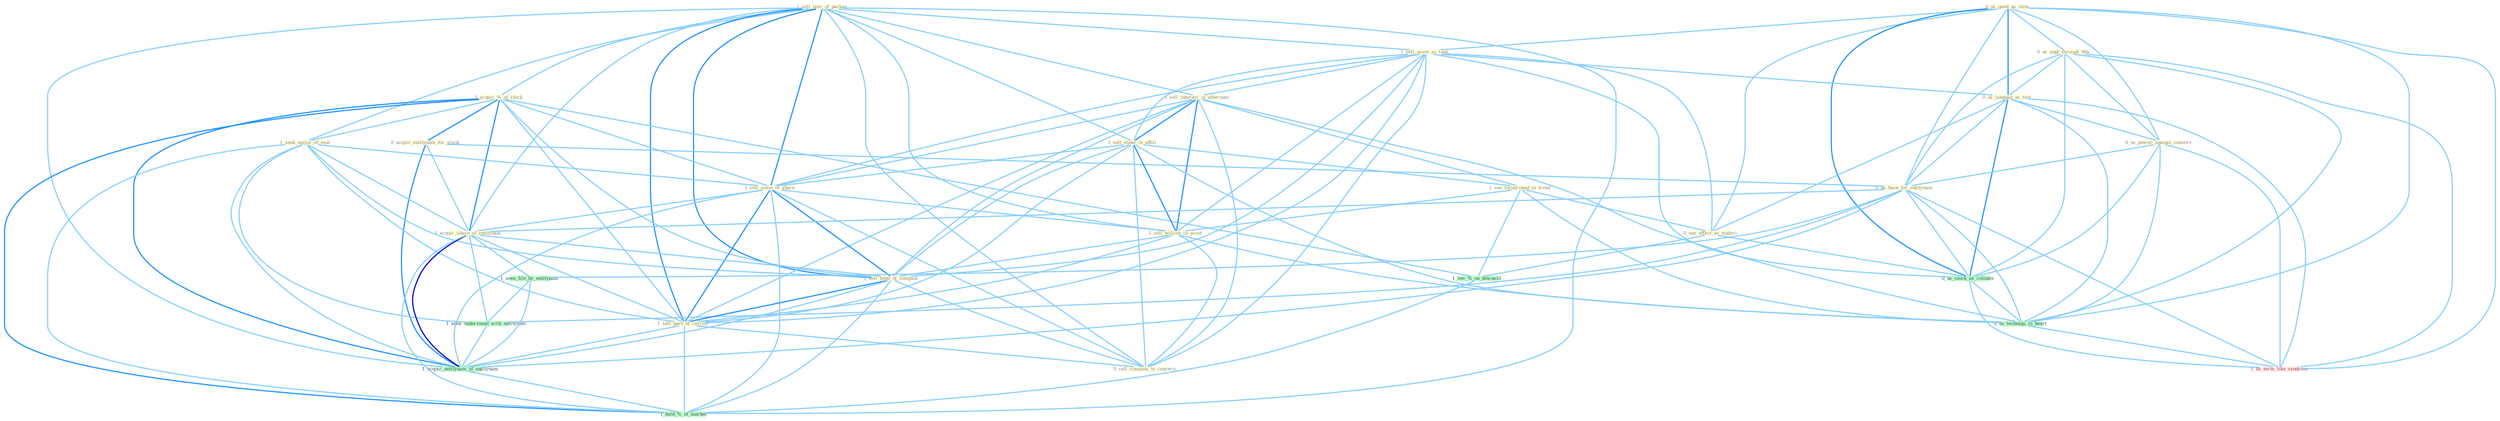 Graph G{ 
    node
    [shape=polygon,style=filled,width=.5,height=.06,color="#BDFCC9",fixedsize=true,fontsize=4,
    fontcolor="#2f4f4f"];
    {node
    [color="#ffffe0", fontcolor="#8b7d6b"] "0_us_good_as_item " "0_us_angl_through_'80s " "1_sell_piec_of_packag " "1_sell_asset_as_loan " "1_acquir_%_of_stock " "0_acquir_entitynam_for_stock " "1_seek_major_of_seat " "1_sell_interest_in_othernum " "0_us_languag_as_tool " "1_sell_stake_in_affili " "1_sell_some_of_share " "1_see_turnaround_in_trend " "0_us_power_against_conserv " "1_sell_million_in_asset " "0_us_base_for_entitynam " "1_acquir_share_of_entitynam " "0_see_effect_as_materi " "1_sell_bond_of_compani " "1_sell_part_of_carrier " "0_sell_compani_to_concern "}
{node [color="#fff0f5", fontcolor="#b22222"] "1_us_term_like_syndrom "}
edge [color="#B0E2FF"];

	"0_us_good_as_item " -- "0_us_angl_through_'80s " [w="1", color="#87cefa" ];
	"0_us_good_as_item " -- "1_sell_asset_as_loan " [w="1", color="#87cefa" ];
	"0_us_good_as_item " -- "0_us_languag_as_tool " [w="2", color="#1e90ff" , len=0.8];
	"0_us_good_as_item " -- "0_us_power_against_conserv " [w="1", color="#87cefa" ];
	"0_us_good_as_item " -- "0_us_base_for_entitynam " [w="1", color="#87cefa" ];
	"0_us_good_as_item " -- "0_see_effect_as_materi " [w="1", color="#87cefa" ];
	"0_us_good_as_item " -- "0_us_stock_as_collater " [w="2", color="#1e90ff" , len=0.8];
	"0_us_good_as_item " -- "0_us_techniqu_in_heart " [w="1", color="#87cefa" ];
	"0_us_good_as_item " -- "1_us_term_like_syndrom " [w="1", color="#87cefa" ];
	"0_us_angl_through_'80s " -- "0_us_languag_as_tool " [w="1", color="#87cefa" ];
	"0_us_angl_through_'80s " -- "0_us_power_against_conserv " [w="1", color="#87cefa" ];
	"0_us_angl_through_'80s " -- "0_us_base_for_entitynam " [w="1", color="#87cefa" ];
	"0_us_angl_through_'80s " -- "0_us_stock_as_collater " [w="1", color="#87cefa" ];
	"0_us_angl_through_'80s " -- "0_us_techniqu_in_heart " [w="1", color="#87cefa" ];
	"0_us_angl_through_'80s " -- "1_us_term_like_syndrom " [w="1", color="#87cefa" ];
	"1_sell_piec_of_packag " -- "1_sell_asset_as_loan " [w="1", color="#87cefa" ];
	"1_sell_piec_of_packag " -- "1_acquir_%_of_stock " [w="1", color="#87cefa" ];
	"1_sell_piec_of_packag " -- "1_seek_major_of_seat " [w="1", color="#87cefa" ];
	"1_sell_piec_of_packag " -- "1_sell_interest_in_othernum " [w="1", color="#87cefa" ];
	"1_sell_piec_of_packag " -- "1_sell_stake_in_affili " [w="1", color="#87cefa" ];
	"1_sell_piec_of_packag " -- "1_sell_some_of_share " [w="2", color="#1e90ff" , len=0.8];
	"1_sell_piec_of_packag " -- "1_sell_million_in_asset " [w="1", color="#87cefa" ];
	"1_sell_piec_of_packag " -- "1_acquir_share_of_entitynam " [w="1", color="#87cefa" ];
	"1_sell_piec_of_packag " -- "1_sell_bond_of_compani " [w="2", color="#1e90ff" , len=0.8];
	"1_sell_piec_of_packag " -- "1_sell_part_of_carrier " [w="2", color="#1e90ff" , len=0.8];
	"1_sell_piec_of_packag " -- "0_sell_compani_to_concern " [w="1", color="#87cefa" ];
	"1_sell_piec_of_packag " -- "1_acquir_entitynam_of_entitynam " [w="1", color="#87cefa" ];
	"1_sell_piec_of_packag " -- "1_hold_%_of_market " [w="1", color="#87cefa" ];
	"1_sell_asset_as_loan " -- "1_sell_interest_in_othernum " [w="1", color="#87cefa" ];
	"1_sell_asset_as_loan " -- "0_us_languag_as_tool " [w="1", color="#87cefa" ];
	"1_sell_asset_as_loan " -- "1_sell_stake_in_affili " [w="1", color="#87cefa" ];
	"1_sell_asset_as_loan " -- "1_sell_some_of_share " [w="1", color="#87cefa" ];
	"1_sell_asset_as_loan " -- "1_sell_million_in_asset " [w="1", color="#87cefa" ];
	"1_sell_asset_as_loan " -- "0_see_effect_as_materi " [w="1", color="#87cefa" ];
	"1_sell_asset_as_loan " -- "1_sell_bond_of_compani " [w="1", color="#87cefa" ];
	"1_sell_asset_as_loan " -- "1_sell_part_of_carrier " [w="1", color="#87cefa" ];
	"1_sell_asset_as_loan " -- "0_sell_compani_to_concern " [w="1", color="#87cefa" ];
	"1_sell_asset_as_loan " -- "0_us_stock_as_collater " [w="1", color="#87cefa" ];
	"1_acquir_%_of_stock " -- "0_acquir_entitynam_for_stock " [w="2", color="#1e90ff" , len=0.8];
	"1_acquir_%_of_stock " -- "1_seek_major_of_seat " [w="1", color="#87cefa" ];
	"1_acquir_%_of_stock " -- "1_sell_some_of_share " [w="1", color="#87cefa" ];
	"1_acquir_%_of_stock " -- "1_acquir_share_of_entitynam " [w="2", color="#1e90ff" , len=0.8];
	"1_acquir_%_of_stock " -- "1_sell_bond_of_compani " [w="1", color="#87cefa" ];
	"1_acquir_%_of_stock " -- "1_sell_part_of_carrier " [w="1", color="#87cefa" ];
	"1_acquir_%_of_stock " -- "1_acquir_entitynam_of_entitynam " [w="2", color="#1e90ff" , len=0.8];
	"1_acquir_%_of_stock " -- "1_see_%_on_downsid " [w="1", color="#87cefa" ];
	"1_acquir_%_of_stock " -- "1_hold_%_of_market " [w="2", color="#1e90ff" , len=0.8];
	"0_acquir_entitynam_for_stock " -- "0_us_base_for_entitynam " [w="1", color="#87cefa" ];
	"0_acquir_entitynam_for_stock " -- "1_acquir_share_of_entitynam " [w="1", color="#87cefa" ];
	"0_acquir_entitynam_for_stock " -- "1_acquir_entitynam_of_entitynam " [w="2", color="#1e90ff" , len=0.8];
	"1_seek_major_of_seat " -- "1_sell_some_of_share " [w="1", color="#87cefa" ];
	"1_seek_major_of_seat " -- "1_acquir_share_of_entitynam " [w="1", color="#87cefa" ];
	"1_seek_major_of_seat " -- "1_sell_bond_of_compani " [w="1", color="#87cefa" ];
	"1_seek_major_of_seat " -- "1_sell_part_of_carrier " [w="1", color="#87cefa" ];
	"1_seek_major_of_seat " -- "1_seek_understand_with_entitynam " [w="1", color="#87cefa" ];
	"1_seek_major_of_seat " -- "1_acquir_entitynam_of_entitynam " [w="1", color="#87cefa" ];
	"1_seek_major_of_seat " -- "1_hold_%_of_market " [w="1", color="#87cefa" ];
	"1_sell_interest_in_othernum " -- "1_sell_stake_in_affili " [w="2", color="#1e90ff" , len=0.8];
	"1_sell_interest_in_othernum " -- "1_sell_some_of_share " [w="1", color="#87cefa" ];
	"1_sell_interest_in_othernum " -- "1_see_turnaround_in_trend " [w="1", color="#87cefa" ];
	"1_sell_interest_in_othernum " -- "1_sell_million_in_asset " [w="2", color="#1e90ff" , len=0.8];
	"1_sell_interest_in_othernum " -- "1_sell_bond_of_compani " [w="1", color="#87cefa" ];
	"1_sell_interest_in_othernum " -- "1_sell_part_of_carrier " [w="1", color="#87cefa" ];
	"1_sell_interest_in_othernum " -- "0_sell_compani_to_concern " [w="1", color="#87cefa" ];
	"1_sell_interest_in_othernum " -- "0_us_techniqu_in_heart " [w="1", color="#87cefa" ];
	"0_us_languag_as_tool " -- "0_us_power_against_conserv " [w="1", color="#87cefa" ];
	"0_us_languag_as_tool " -- "0_us_base_for_entitynam " [w="1", color="#87cefa" ];
	"0_us_languag_as_tool " -- "0_see_effect_as_materi " [w="1", color="#87cefa" ];
	"0_us_languag_as_tool " -- "0_us_stock_as_collater " [w="2", color="#1e90ff" , len=0.8];
	"0_us_languag_as_tool " -- "0_us_techniqu_in_heart " [w="1", color="#87cefa" ];
	"0_us_languag_as_tool " -- "1_us_term_like_syndrom " [w="1", color="#87cefa" ];
	"1_sell_stake_in_affili " -- "1_sell_some_of_share " [w="1", color="#87cefa" ];
	"1_sell_stake_in_affili " -- "1_see_turnaround_in_trend " [w="1", color="#87cefa" ];
	"1_sell_stake_in_affili " -- "1_sell_million_in_asset " [w="2", color="#1e90ff" , len=0.8];
	"1_sell_stake_in_affili " -- "1_sell_bond_of_compani " [w="1", color="#87cefa" ];
	"1_sell_stake_in_affili " -- "1_sell_part_of_carrier " [w="1", color="#87cefa" ];
	"1_sell_stake_in_affili " -- "0_sell_compani_to_concern " [w="1", color="#87cefa" ];
	"1_sell_stake_in_affili " -- "0_us_techniqu_in_heart " [w="1", color="#87cefa" ];
	"1_sell_some_of_share " -- "1_sell_million_in_asset " [w="1", color="#87cefa" ];
	"1_sell_some_of_share " -- "1_acquir_share_of_entitynam " [w="1", color="#87cefa" ];
	"1_sell_some_of_share " -- "1_sell_bond_of_compani " [w="2", color="#1e90ff" , len=0.8];
	"1_sell_some_of_share " -- "1_sell_part_of_carrier " [w="2", color="#1e90ff" , len=0.8];
	"1_sell_some_of_share " -- "0_sell_compani_to_concern " [w="1", color="#87cefa" ];
	"1_sell_some_of_share " -- "1_acquir_entitynam_of_entitynam " [w="1", color="#87cefa" ];
	"1_sell_some_of_share " -- "1_hold_%_of_market " [w="1", color="#87cefa" ];
	"1_see_turnaround_in_trend " -- "1_sell_million_in_asset " [w="1", color="#87cefa" ];
	"1_see_turnaround_in_trend " -- "0_see_effect_as_materi " [w="1", color="#87cefa" ];
	"1_see_turnaround_in_trend " -- "0_us_techniqu_in_heart " [w="1", color="#87cefa" ];
	"1_see_turnaround_in_trend " -- "1_see_%_on_downsid " [w="1", color="#87cefa" ];
	"0_us_power_against_conserv " -- "0_us_base_for_entitynam " [w="1", color="#87cefa" ];
	"0_us_power_against_conserv " -- "0_us_stock_as_collater " [w="1", color="#87cefa" ];
	"0_us_power_against_conserv " -- "0_us_techniqu_in_heart " [w="1", color="#87cefa" ];
	"0_us_power_against_conserv " -- "1_us_term_like_syndrom " [w="1", color="#87cefa" ];
	"1_sell_million_in_asset " -- "1_sell_bond_of_compani " [w="1", color="#87cefa" ];
	"1_sell_million_in_asset " -- "1_sell_part_of_carrier " [w="1", color="#87cefa" ];
	"1_sell_million_in_asset " -- "0_sell_compani_to_concern " [w="1", color="#87cefa" ];
	"1_sell_million_in_asset " -- "0_us_techniqu_in_heart " [w="1", color="#87cefa" ];
	"0_us_base_for_entitynam " -- "1_acquir_share_of_entitynam " [w="1", color="#87cefa" ];
	"0_us_base_for_entitynam " -- "1_seen_file_by_entitynam " [w="1", color="#87cefa" ];
	"0_us_base_for_entitynam " -- "0_us_stock_as_collater " [w="1", color="#87cefa" ];
	"0_us_base_for_entitynam " -- "1_seek_understand_with_entitynam " [w="1", color="#87cefa" ];
	"0_us_base_for_entitynam " -- "1_acquir_entitynam_of_entitynam " [w="1", color="#87cefa" ];
	"0_us_base_for_entitynam " -- "0_us_techniqu_in_heart " [w="1", color="#87cefa" ];
	"0_us_base_for_entitynam " -- "1_us_term_like_syndrom " [w="1", color="#87cefa" ];
	"1_acquir_share_of_entitynam " -- "1_sell_bond_of_compani " [w="1", color="#87cefa" ];
	"1_acquir_share_of_entitynam " -- "1_sell_part_of_carrier " [w="1", color="#87cefa" ];
	"1_acquir_share_of_entitynam " -- "1_seen_file_by_entitynam " [w="1", color="#87cefa" ];
	"1_acquir_share_of_entitynam " -- "1_seek_understand_with_entitynam " [w="1", color="#87cefa" ];
	"1_acquir_share_of_entitynam " -- "1_acquir_entitynam_of_entitynam " [w="3", color="#0000cd" , len=0.6];
	"1_acquir_share_of_entitynam " -- "1_hold_%_of_market " [w="1", color="#87cefa" ];
	"0_see_effect_as_materi " -- "0_us_stock_as_collater " [w="1", color="#87cefa" ];
	"0_see_effect_as_materi " -- "1_see_%_on_downsid " [w="1", color="#87cefa" ];
	"1_sell_bond_of_compani " -- "1_sell_part_of_carrier " [w="2", color="#1e90ff" , len=0.8];
	"1_sell_bond_of_compani " -- "0_sell_compani_to_concern " [w="1", color="#87cefa" ];
	"1_sell_bond_of_compani " -- "1_acquir_entitynam_of_entitynam " [w="1", color="#87cefa" ];
	"1_sell_bond_of_compani " -- "1_hold_%_of_market " [w="1", color="#87cefa" ];
	"1_sell_part_of_carrier " -- "0_sell_compani_to_concern " [w="1", color="#87cefa" ];
	"1_sell_part_of_carrier " -- "1_acquir_entitynam_of_entitynam " [w="1", color="#87cefa" ];
	"1_sell_part_of_carrier " -- "1_hold_%_of_market " [w="1", color="#87cefa" ];
	"1_seen_file_by_entitynam " -- "1_seek_understand_with_entitynam " [w="1", color="#87cefa" ];
	"1_seen_file_by_entitynam " -- "1_acquir_entitynam_of_entitynam " [w="1", color="#87cefa" ];
	"0_us_stock_as_collater " -- "0_us_techniqu_in_heart " [w="1", color="#87cefa" ];
	"0_us_stock_as_collater " -- "1_us_term_like_syndrom " [w="1", color="#87cefa" ];
	"1_seek_understand_with_entitynam " -- "1_acquir_entitynam_of_entitynam " [w="1", color="#87cefa" ];
	"1_acquir_entitynam_of_entitynam " -- "1_hold_%_of_market " [w="1", color="#87cefa" ];
	"0_us_techniqu_in_heart " -- "1_us_term_like_syndrom " [w="1", color="#87cefa" ];
	"1_see_%_on_downsid " -- "1_hold_%_of_market " [w="1", color="#87cefa" ];
}